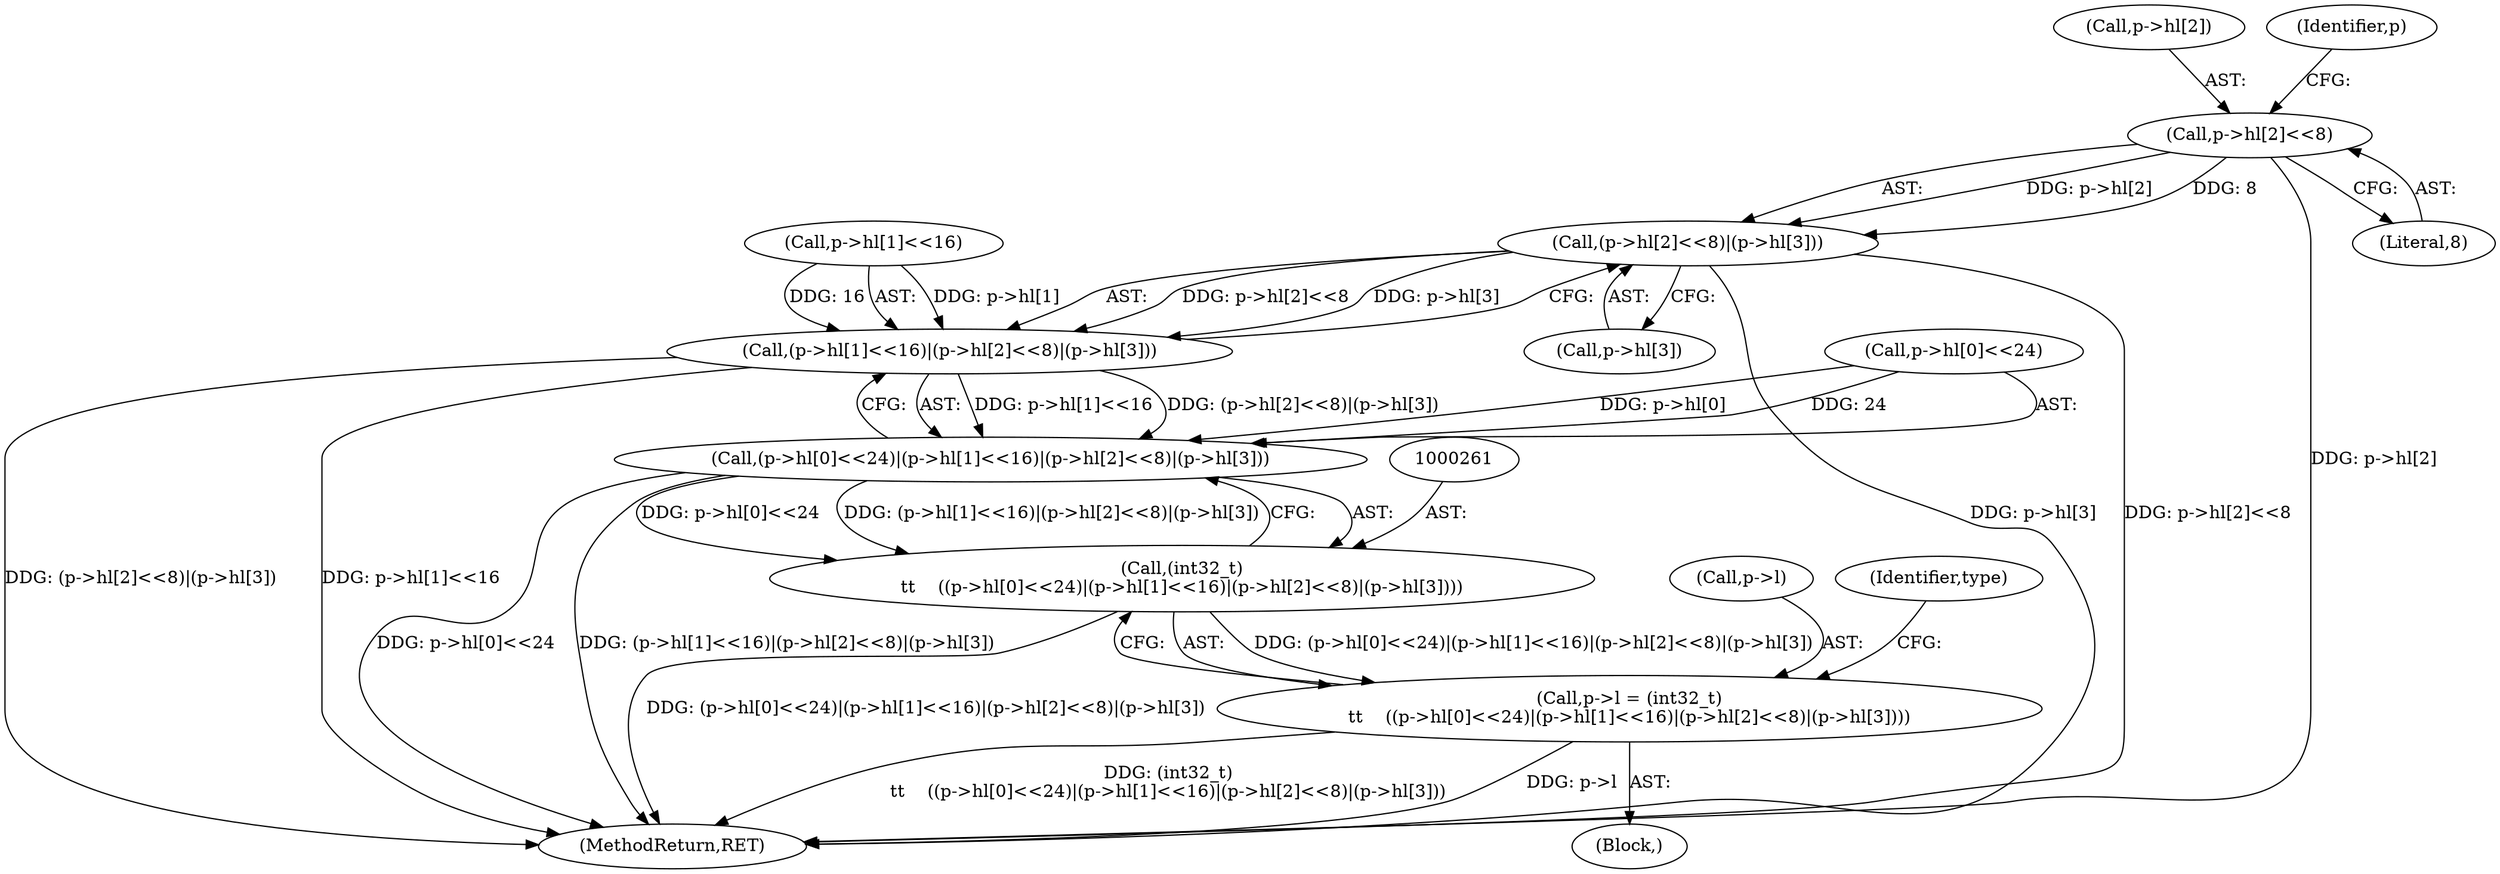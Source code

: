 digraph "0_file_27a14bc7ba285a0a5ebfdb55e54001aa11932b08@array" {
"1000278" [label="(Call,(p->hl[2]<<8)|(p->hl[3]))"];
"1000279" [label="(Call,p->hl[2]<<8)"];
"1000270" [label="(Call,(p->hl[1]<<16)|(p->hl[2]<<8)|(p->hl[3]))"];
"1000262" [label="(Call,(p->hl[0]<<24)|(p->hl[1]<<16)|(p->hl[2]<<8)|(p->hl[3]))"];
"1000260" [label="(Call,(int32_t)\n\t\t    ((p->hl[0]<<24)|(p->hl[1]<<16)|(p->hl[2]<<8)|(p->hl[3])))"];
"1000256" [label="(Call,p->l = (int32_t)\n\t\t    ((p->hl[0]<<24)|(p->hl[1]<<16)|(p->hl[2]<<8)|(p->hl[3])))"];
"1000280" [label="(Call,p->hl[2])"];
"1000262" [label="(Call,(p->hl[0]<<24)|(p->hl[1]<<16)|(p->hl[2]<<8)|(p->hl[3]))"];
"1000123" [label="(Block,)"];
"1000271" [label="(Call,p->hl[1]<<16)"];
"1000260" [label="(Call,(int32_t)\n\t\t    ((p->hl[0]<<24)|(p->hl[1]<<16)|(p->hl[2]<<8)|(p->hl[3])))"];
"1000279" [label="(Call,p->hl[2]<<8)"];
"1000270" [label="(Call,(p->hl[1]<<16)|(p->hl[2]<<8)|(p->hl[3]))"];
"1000908" [label="(MethodReturn,RET)"];
"1000263" [label="(Call,p->hl[0]<<24)"];
"1000256" [label="(Call,p->l = (int32_t)\n\t\t    ((p->hl[0]<<24)|(p->hl[1]<<16)|(p->hl[2]<<8)|(p->hl[3])))"];
"1000285" [label="(Literal,8)"];
"1000257" [label="(Call,p->l)"];
"1000293" [label="(Identifier,type)"];
"1000288" [label="(Identifier,p)"];
"1000278" [label="(Call,(p->hl[2]<<8)|(p->hl[3]))"];
"1000286" [label="(Call,p->hl[3])"];
"1000278" -> "1000270"  [label="AST: "];
"1000278" -> "1000286"  [label="CFG: "];
"1000279" -> "1000278"  [label="AST: "];
"1000286" -> "1000278"  [label="AST: "];
"1000270" -> "1000278"  [label="CFG: "];
"1000278" -> "1000908"  [label="DDG: p->hl[3]"];
"1000278" -> "1000908"  [label="DDG: p->hl[2]<<8"];
"1000278" -> "1000270"  [label="DDG: p->hl[2]<<8"];
"1000278" -> "1000270"  [label="DDG: p->hl[3]"];
"1000279" -> "1000278"  [label="DDG: p->hl[2]"];
"1000279" -> "1000278"  [label="DDG: 8"];
"1000279" -> "1000285"  [label="CFG: "];
"1000280" -> "1000279"  [label="AST: "];
"1000285" -> "1000279"  [label="AST: "];
"1000288" -> "1000279"  [label="CFG: "];
"1000279" -> "1000908"  [label="DDG: p->hl[2]"];
"1000270" -> "1000262"  [label="AST: "];
"1000271" -> "1000270"  [label="AST: "];
"1000262" -> "1000270"  [label="CFG: "];
"1000270" -> "1000908"  [label="DDG: (p->hl[2]<<8)|(p->hl[3])"];
"1000270" -> "1000908"  [label="DDG: p->hl[1]<<16"];
"1000270" -> "1000262"  [label="DDG: p->hl[1]<<16"];
"1000270" -> "1000262"  [label="DDG: (p->hl[2]<<8)|(p->hl[3])"];
"1000271" -> "1000270"  [label="DDG: p->hl[1]"];
"1000271" -> "1000270"  [label="DDG: 16"];
"1000262" -> "1000260"  [label="AST: "];
"1000263" -> "1000262"  [label="AST: "];
"1000260" -> "1000262"  [label="CFG: "];
"1000262" -> "1000908"  [label="DDG: p->hl[0]<<24"];
"1000262" -> "1000908"  [label="DDG: (p->hl[1]<<16)|(p->hl[2]<<8)|(p->hl[3])"];
"1000262" -> "1000260"  [label="DDG: p->hl[0]<<24"];
"1000262" -> "1000260"  [label="DDG: (p->hl[1]<<16)|(p->hl[2]<<8)|(p->hl[3])"];
"1000263" -> "1000262"  [label="DDG: p->hl[0]"];
"1000263" -> "1000262"  [label="DDG: 24"];
"1000260" -> "1000256"  [label="AST: "];
"1000261" -> "1000260"  [label="AST: "];
"1000256" -> "1000260"  [label="CFG: "];
"1000260" -> "1000908"  [label="DDG: (p->hl[0]<<24)|(p->hl[1]<<16)|(p->hl[2]<<8)|(p->hl[3])"];
"1000260" -> "1000256"  [label="DDG: (p->hl[0]<<24)|(p->hl[1]<<16)|(p->hl[2]<<8)|(p->hl[3])"];
"1000256" -> "1000123"  [label="AST: "];
"1000257" -> "1000256"  [label="AST: "];
"1000293" -> "1000256"  [label="CFG: "];
"1000256" -> "1000908"  [label="DDG: (int32_t)\n\t\t    ((p->hl[0]<<24)|(p->hl[1]<<16)|(p->hl[2]<<8)|(p->hl[3]))"];
"1000256" -> "1000908"  [label="DDG: p->l"];
}
